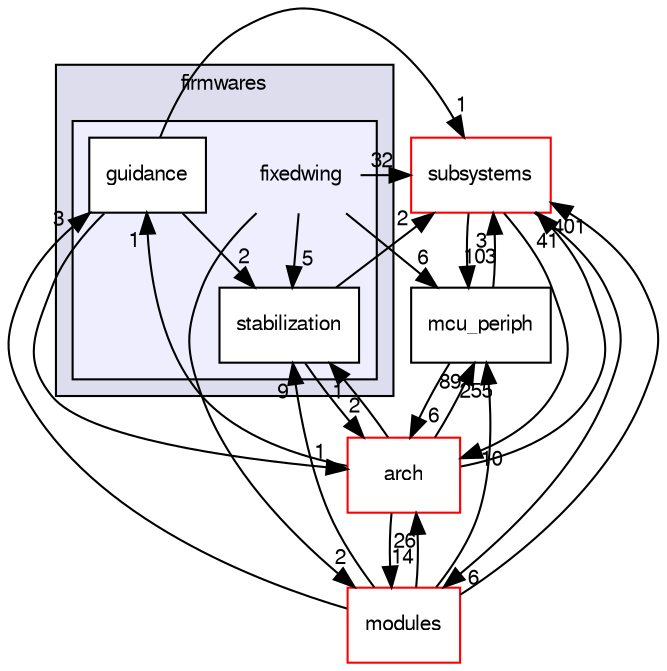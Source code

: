 digraph "sw/airborne/firmwares/fixedwing" {
  compound=true
  node [ fontsize="10", fontname="FreeSans"];
  edge [ labelfontsize="10", labelfontname="FreeSans"];
  subgraph clusterdir_e7d2494544042a787a6ee70a779a5e07 {
    graph [ bgcolor="#ddddee", pencolor="black", label="firmwares" fontname="FreeSans", fontsize="10", URL="dir_e7d2494544042a787a6ee70a779a5e07.html"]
  subgraph clusterdir_cb1b347b64b61ba7f369ccfe68448b26 {
    graph [ bgcolor="#eeeeff", pencolor="black", label="" URL="dir_cb1b347b64b61ba7f369ccfe68448b26.html"];
    dir_cb1b347b64b61ba7f369ccfe68448b26 [shape=plaintext label="fixedwing"];
    dir_ed1aed0b4c5a033d4a5b36c06a1a768a [shape=box label="guidance" color="black" fillcolor="white" style="filled" URL="dir_ed1aed0b4c5a033d4a5b36c06a1a768a.html"];
    dir_517430ae22334069e857fa1922a1fddc [shape=box label="stabilization" color="black" fillcolor="white" style="filled" URL="dir_517430ae22334069e857fa1922a1fddc.html"];
  }
  }
  dir_12d6ec7aac5a4a9b8cee17e35022d7c7 [shape=box label="subsystems" fillcolor="white" style="filled" color="red" URL="dir_12d6ec7aac5a4a9b8cee17e35022d7c7.html"];
  dir_1ca43f6a116d741d80fb1d0555a2b198 [shape=box label="mcu_periph" URL="dir_1ca43f6a116d741d80fb1d0555a2b198.html"];
  dir_fc6475eb39ea0144fb6697b809fd11a9 [shape=box label="arch" fillcolor="white" style="filled" color="red" URL="dir_fc6475eb39ea0144fb6697b809fd11a9.html"];
  dir_c2abcdd6ccb39c3582929c0e3f5651c2 [shape=box label="modules" fillcolor="white" style="filled" color="red" URL="dir_c2abcdd6ccb39c3582929c0e3f5651c2.html"];
  dir_12d6ec7aac5a4a9b8cee17e35022d7c7->dir_1ca43f6a116d741d80fb1d0555a2b198 [headlabel="103", labeldistance=1.5 headhref="dir_000051_000120.html"];
  dir_12d6ec7aac5a4a9b8cee17e35022d7c7->dir_fc6475eb39ea0144fb6697b809fd11a9 [headlabel="10", labeldistance=1.5 headhref="dir_000051_000002.html"];
  dir_12d6ec7aac5a4a9b8cee17e35022d7c7->dir_c2abcdd6ccb39c3582929c0e3f5651c2 [headlabel="6", labeldistance=1.5 headhref="dir_000051_000046.html"];
  dir_cb1b347b64b61ba7f369ccfe68448b26->dir_12d6ec7aac5a4a9b8cee17e35022d7c7 [headlabel="32", labeldistance=1.5 headhref="dir_000107_000051.html"];
  dir_cb1b347b64b61ba7f369ccfe68448b26->dir_1ca43f6a116d741d80fb1d0555a2b198 [headlabel="6", labeldistance=1.5 headhref="dir_000107_000120.html"];
  dir_cb1b347b64b61ba7f369ccfe68448b26->dir_517430ae22334069e857fa1922a1fddc [headlabel="5", labeldistance=1.5 headhref="dir_000107_000112.html"];
  dir_cb1b347b64b61ba7f369ccfe68448b26->dir_c2abcdd6ccb39c3582929c0e3f5651c2 [headlabel="2", labeldistance=1.5 headhref="dir_000107_000046.html"];
  dir_ed1aed0b4c5a033d4a5b36c06a1a768a->dir_12d6ec7aac5a4a9b8cee17e35022d7c7 [headlabel="1", labeldistance=1.5 headhref="dir_000110_000051.html"];
  dir_ed1aed0b4c5a033d4a5b36c06a1a768a->dir_fc6475eb39ea0144fb6697b809fd11a9 [headlabel="1", labeldistance=1.5 headhref="dir_000110_000002.html"];
  dir_ed1aed0b4c5a033d4a5b36c06a1a768a->dir_517430ae22334069e857fa1922a1fddc [headlabel="2", labeldistance=1.5 headhref="dir_000110_000112.html"];
  dir_1ca43f6a116d741d80fb1d0555a2b198->dir_12d6ec7aac5a4a9b8cee17e35022d7c7 [headlabel="3", labeldistance=1.5 headhref="dir_000120_000051.html"];
  dir_1ca43f6a116d741d80fb1d0555a2b198->dir_fc6475eb39ea0144fb6697b809fd11a9 [headlabel="6", labeldistance=1.5 headhref="dir_000120_000002.html"];
  dir_fc6475eb39ea0144fb6697b809fd11a9->dir_12d6ec7aac5a4a9b8cee17e35022d7c7 [headlabel="41", labeldistance=1.5 headhref="dir_000002_000051.html"];
  dir_fc6475eb39ea0144fb6697b809fd11a9->dir_ed1aed0b4c5a033d4a5b36c06a1a768a [headlabel="1", labeldistance=1.5 headhref="dir_000002_000110.html"];
  dir_fc6475eb39ea0144fb6697b809fd11a9->dir_1ca43f6a116d741d80fb1d0555a2b198 [headlabel="89", labeldistance=1.5 headhref="dir_000002_000120.html"];
  dir_fc6475eb39ea0144fb6697b809fd11a9->dir_517430ae22334069e857fa1922a1fddc [headlabel="1", labeldistance=1.5 headhref="dir_000002_000112.html"];
  dir_fc6475eb39ea0144fb6697b809fd11a9->dir_c2abcdd6ccb39c3582929c0e3f5651c2 [headlabel="14", labeldistance=1.5 headhref="dir_000002_000046.html"];
  dir_517430ae22334069e857fa1922a1fddc->dir_12d6ec7aac5a4a9b8cee17e35022d7c7 [headlabel="2", labeldistance=1.5 headhref="dir_000112_000051.html"];
  dir_517430ae22334069e857fa1922a1fddc->dir_fc6475eb39ea0144fb6697b809fd11a9 [headlabel="2", labeldistance=1.5 headhref="dir_000112_000002.html"];
  dir_c2abcdd6ccb39c3582929c0e3f5651c2->dir_12d6ec7aac5a4a9b8cee17e35022d7c7 [headlabel="401", labeldistance=1.5 headhref="dir_000046_000051.html"];
  dir_c2abcdd6ccb39c3582929c0e3f5651c2->dir_ed1aed0b4c5a033d4a5b36c06a1a768a [headlabel="3", labeldistance=1.5 headhref="dir_000046_000110.html"];
  dir_c2abcdd6ccb39c3582929c0e3f5651c2->dir_1ca43f6a116d741d80fb1d0555a2b198 [headlabel="255", labeldistance=1.5 headhref="dir_000046_000120.html"];
  dir_c2abcdd6ccb39c3582929c0e3f5651c2->dir_fc6475eb39ea0144fb6697b809fd11a9 [headlabel="26", labeldistance=1.5 headhref="dir_000046_000002.html"];
  dir_c2abcdd6ccb39c3582929c0e3f5651c2->dir_517430ae22334069e857fa1922a1fddc [headlabel="9", labeldistance=1.5 headhref="dir_000046_000112.html"];
}
